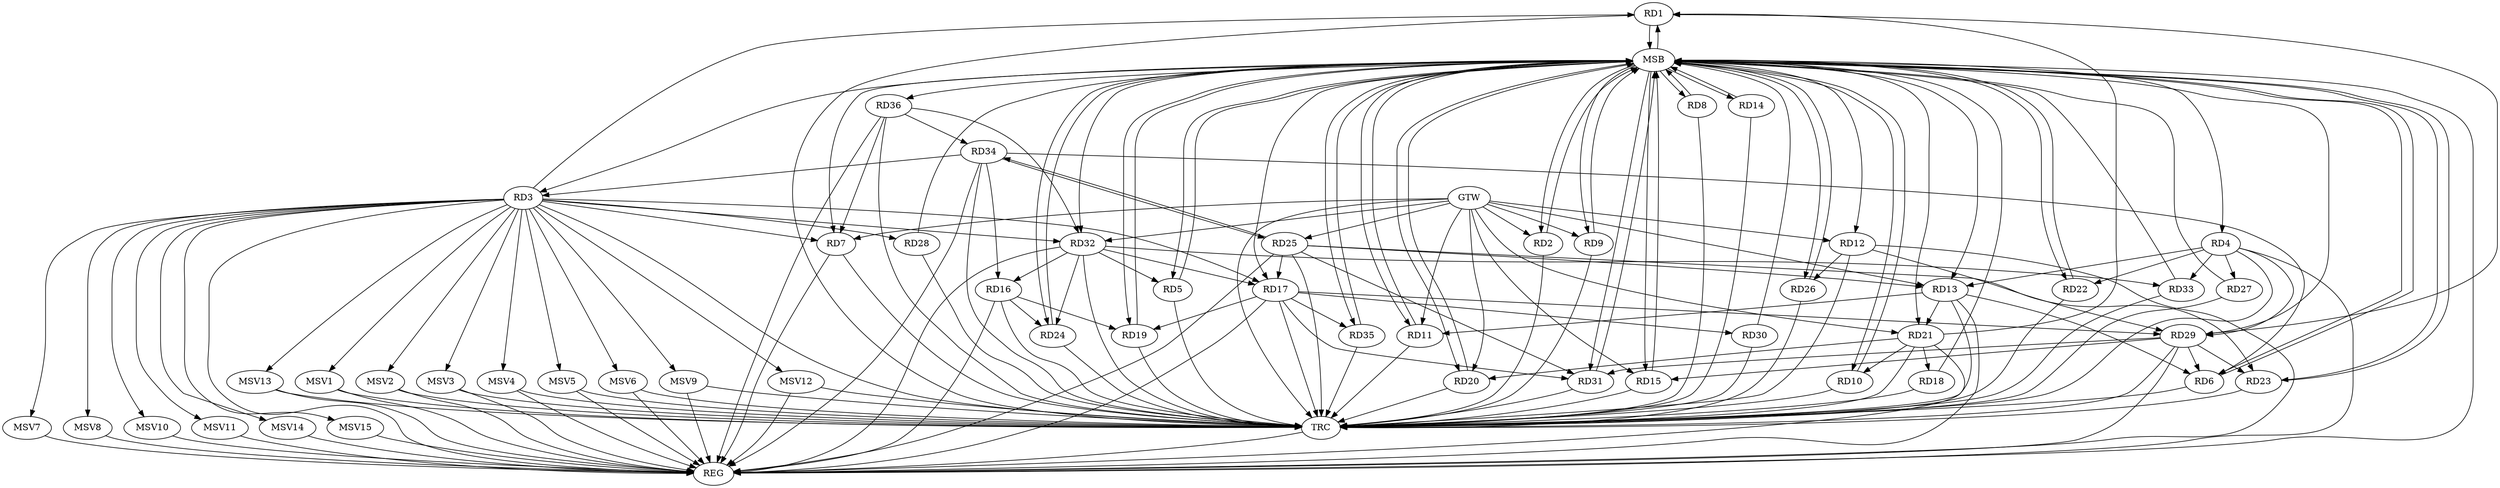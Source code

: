 strict digraph G {
  RD1 [ label="RD1" ];
  RD2 [ label="RD2" ];
  RD3 [ label="RD3" ];
  RD4 [ label="RD4" ];
  RD5 [ label="RD5" ];
  RD6 [ label="RD6" ];
  RD7 [ label="RD7" ];
  RD8 [ label="RD8" ];
  RD9 [ label="RD9" ];
  RD10 [ label="RD10" ];
  RD11 [ label="RD11" ];
  RD12 [ label="RD12" ];
  RD13 [ label="RD13" ];
  RD14 [ label="RD14" ];
  RD15 [ label="RD15" ];
  RD16 [ label="RD16" ];
  RD17 [ label="RD17" ];
  RD18 [ label="RD18" ];
  RD19 [ label="RD19" ];
  RD20 [ label="RD20" ];
  RD21 [ label="RD21" ];
  RD22 [ label="RD22" ];
  RD23 [ label="RD23" ];
  RD24 [ label="RD24" ];
  RD25 [ label="RD25" ];
  RD26 [ label="RD26" ];
  RD27 [ label="RD27" ];
  RD28 [ label="RD28" ];
  RD29 [ label="RD29" ];
  RD30 [ label="RD30" ];
  RD31 [ label="RD31" ];
  RD32 [ label="RD32" ];
  RD33 [ label="RD33" ];
  RD34 [ label="RD34" ];
  RD35 [ label="RD35" ];
  RD36 [ label="RD36" ];
  GTW [ label="GTW" ];
  REG [ label="REG" ];
  MSB [ label="MSB" ];
  TRC [ label="TRC" ];
  MSV1 [ label="MSV1" ];
  MSV2 [ label="MSV2" ];
  MSV3 [ label="MSV3" ];
  MSV4 [ label="MSV4" ];
  MSV5 [ label="MSV5" ];
  MSV6 [ label="MSV6" ];
  MSV7 [ label="MSV7" ];
  MSV8 [ label="MSV8" ];
  MSV9 [ label="MSV9" ];
  MSV10 [ label="MSV10" ];
  MSV11 [ label="MSV11" ];
  MSV12 [ label="MSV12" ];
  MSV13 [ label="MSV13" ];
  MSV14 [ label="MSV14" ];
  MSV15 [ label="MSV15" ];
  RD3 -> RD1;
  RD21 -> RD1;
  RD29 -> RD1;
  RD3 -> RD7;
  RD3 -> RD17;
  RD3 -> RD28;
  RD3 -> RD32;
  RD34 -> RD3;
  RD4 -> RD13;
  RD4 -> RD22;
  RD4 -> RD27;
  RD4 -> RD29;
  RD4 -> RD33;
  RD32 -> RD5;
  RD13 -> RD6;
  RD29 -> RD6;
  RD34 -> RD6;
  RD36 -> RD7;
  RD21 -> RD10;
  RD13 -> RD11;
  RD12 -> RD26;
  RD12 -> RD29;
  RD13 -> RD21;
  RD25 -> RD13;
  RD29 -> RD15;
  RD16 -> RD19;
  RD16 -> RD24;
  RD32 -> RD16;
  RD34 -> RD16;
  RD17 -> RD19;
  RD25 -> RD17;
  RD17 -> RD29;
  RD17 -> RD30;
  RD17 -> RD31;
  RD32 -> RD17;
  RD17 -> RD35;
  RD21 -> RD18;
  RD21 -> RD20;
  RD25 -> RD23;
  RD29 -> RD23;
  RD32 -> RD24;
  RD25 -> RD31;
  RD25 -> RD34;
  RD34 -> RD25;
  RD29 -> RD31;
  RD32 -> RD33;
  RD36 -> RD32;
  RD36 -> RD34;
  GTW -> RD13;
  GTW -> RD11;
  GTW -> RD15;
  GTW -> RD2;
  GTW -> RD20;
  GTW -> RD9;
  GTW -> RD21;
  GTW -> RD25;
  GTW -> RD12;
  GTW -> RD32;
  GTW -> RD7;
  RD3 -> REG;
  RD4 -> REG;
  RD7 -> REG;
  RD12 -> REG;
  RD13 -> REG;
  RD16 -> REG;
  RD17 -> REG;
  RD21 -> REG;
  RD25 -> REG;
  RD29 -> REG;
  RD32 -> REG;
  RD34 -> REG;
  RD36 -> REG;
  RD1 -> MSB;
  MSB -> RD21;
  MSB -> RD26;
  MSB -> RD31;
  MSB -> REG;
  RD2 -> MSB;
  MSB -> RD9;
  MSB -> RD11;
  MSB -> RD22;
  RD5 -> MSB;
  MSB -> RD12;
  MSB -> RD17;
  RD6 -> MSB;
  MSB -> RD8;
  MSB -> RD23;
  MSB -> RD24;
  RD8 -> MSB;
  MSB -> RD19;
  RD9 -> MSB;
  MSB -> RD2;
  MSB -> RD3;
  MSB -> RD36;
  RD10 -> MSB;
  MSB -> RD4;
  MSB -> RD15;
  MSB -> RD35;
  RD11 -> MSB;
  RD14 -> MSB;
  MSB -> RD10;
  RD15 -> MSB;
  MSB -> RD1;
  RD18 -> MSB;
  MSB -> RD6;
  MSB -> RD32;
  RD19 -> MSB;
  MSB -> RD20;
  RD20 -> MSB;
  MSB -> RD5;
  MSB -> RD13;
  RD22 -> MSB;
  RD23 -> MSB;
  MSB -> RD14;
  RD24 -> MSB;
  RD26 -> MSB;
  MSB -> RD7;
  RD27 -> MSB;
  MSB -> RD29;
  RD28 -> MSB;
  RD30 -> MSB;
  RD31 -> MSB;
  RD33 -> MSB;
  RD35 -> MSB;
  RD1 -> TRC;
  RD2 -> TRC;
  RD3 -> TRC;
  RD4 -> TRC;
  RD5 -> TRC;
  RD6 -> TRC;
  RD7 -> TRC;
  RD8 -> TRC;
  RD9 -> TRC;
  RD10 -> TRC;
  RD11 -> TRC;
  RD12 -> TRC;
  RD13 -> TRC;
  RD14 -> TRC;
  RD15 -> TRC;
  RD16 -> TRC;
  RD17 -> TRC;
  RD18 -> TRC;
  RD19 -> TRC;
  RD20 -> TRC;
  RD21 -> TRC;
  RD22 -> TRC;
  RD23 -> TRC;
  RD24 -> TRC;
  RD25 -> TRC;
  RD26 -> TRC;
  RD27 -> TRC;
  RD28 -> TRC;
  RD29 -> TRC;
  RD30 -> TRC;
  RD31 -> TRC;
  RD32 -> TRC;
  RD33 -> TRC;
  RD34 -> TRC;
  RD35 -> TRC;
  RD36 -> TRC;
  GTW -> TRC;
  TRC -> REG;
  RD3 -> MSV1;
  RD3 -> MSV2;
  RD3 -> MSV3;
  RD3 -> MSV4;
  RD3 -> MSV5;
  MSV1 -> REG;
  MSV1 -> TRC;
  MSV2 -> REG;
  MSV2 -> TRC;
  MSV3 -> REG;
  MSV3 -> TRC;
  MSV4 -> REG;
  MSV4 -> TRC;
  MSV5 -> REG;
  MSV5 -> TRC;
  RD3 -> MSV6;
  RD3 -> MSV7;
  MSV6 -> REG;
  MSV6 -> TRC;
  MSV7 -> REG;
  RD3 -> MSV8;
  RD3 -> MSV9;
  MSV8 -> REG;
  MSV9 -> REG;
  MSV9 -> TRC;
  RD3 -> MSV10;
  MSV10 -> REG;
  RD3 -> MSV11;
  MSV11 -> REG;
  RD3 -> MSV12;
  RD3 -> MSV13;
  MSV12 -> REG;
  MSV12 -> TRC;
  MSV13 -> REG;
  MSV13 -> TRC;
  RD3 -> MSV14;
  RD3 -> MSV15;
  MSV14 -> REG;
  MSV15 -> REG;
}
